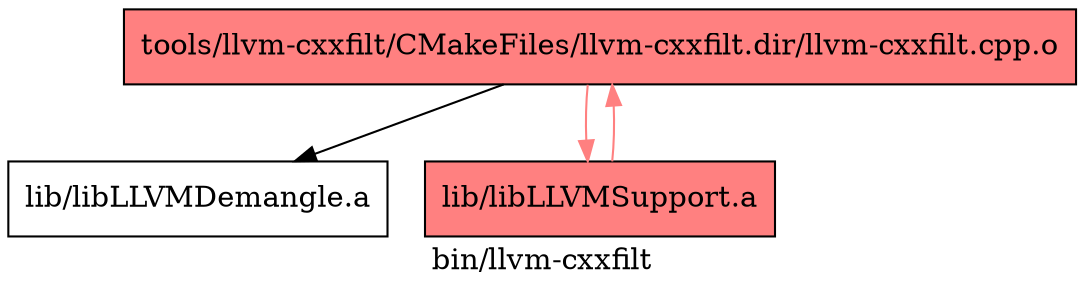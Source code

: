 digraph "bin/llvm-cxxfilt" {
	label="bin/llvm-cxxfilt";

	Node0x557f3f459d08 [shape=record,shape=record,style=filled,fillcolor="1.000000 0.5 1",label="{tools/llvm-cxxfilt/CMakeFiles/llvm-cxxfilt.dir/llvm-cxxfilt.cpp.o}"];
	Node0x557f3f459d08 -> Node0x557f3f459e98;
	Node0x557f3f459d08 -> Node0x557f3f459998[color="1.000000 0.5 1"];
	Node0x557f3f459e98 [shape=record,shape=record,label="{lib/libLLVMDemangle.a}"];
	Node0x557f3f459998 [shape=record,shape=record,style=filled,fillcolor="1.000000 0.5 1",label="{lib/libLLVMSupport.a}"];
	Node0x557f3f459998 -> Node0x557f3f459d08[color="1.000000 0.5 1"];
}

